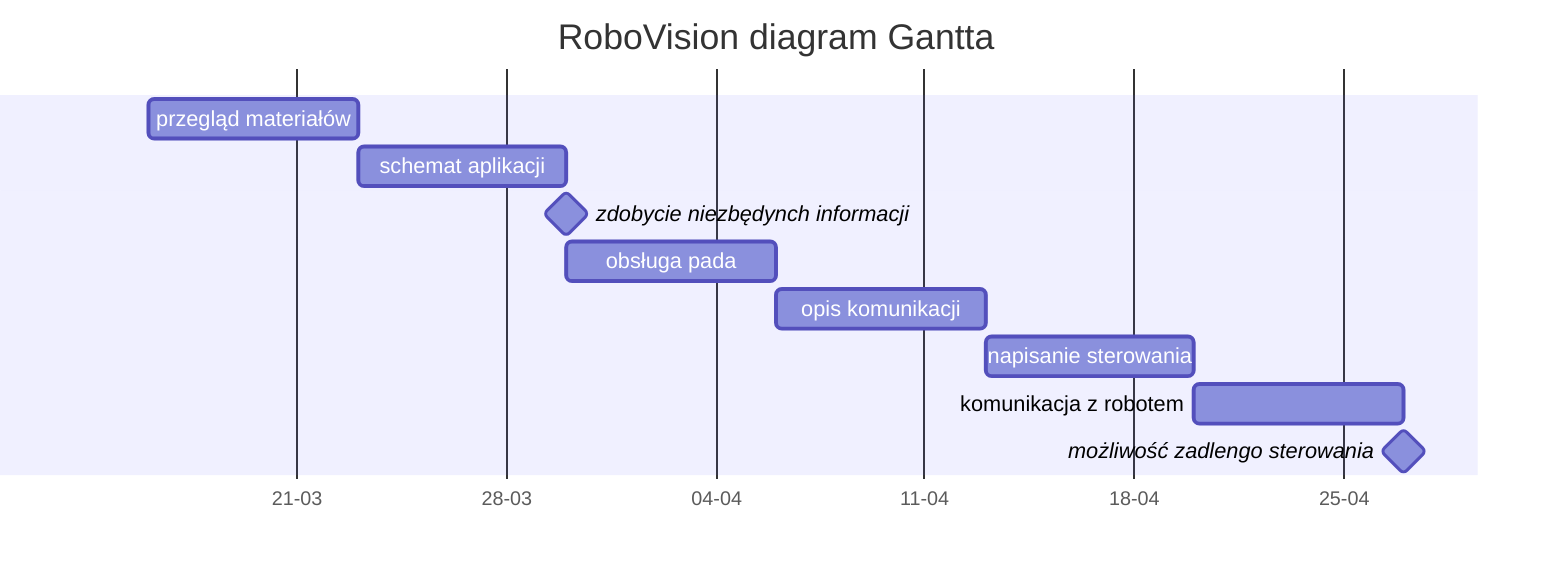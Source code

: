 gantt
    title RoboVision diagram Gantta
    dateFormat  YYYY-MM-DD
    todayMarker off
    axisFormat %d-%m
    przegląd materiałów                 :a1, 2021-03-16, 7d
    schemat aplikacji                   :a2, after a1, 7d
    zdobycie niezbędynch informacji     :milestone, m1
    obsługa pada                        :a3, after a2, 7d
    opis komunikacji                    :a4, after a3, 7d
    napisanie sterowania                :a5, after a4, 7d
    komunikacja z robotem               :a6, after a5, 7d
    możliwość zadlengo sterowania       :milestone, m3